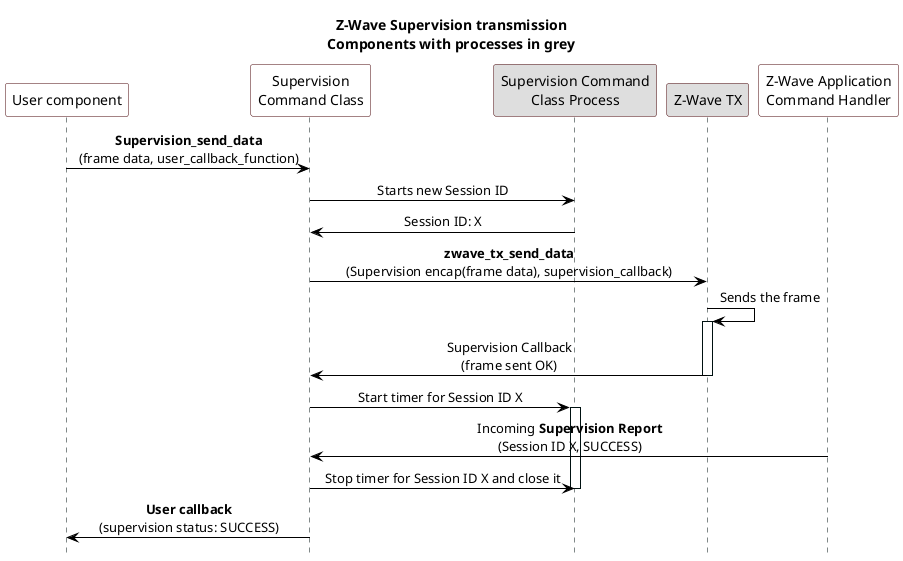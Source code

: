 @startuml

' Style for the diagram
skinparam classFontColor black
skinparam classFontSize 10
skinparam classFontName Helvetica
skinparam sequenceMessageAlign center
skinparam shadowing false
skinparam ArrowColor #000000
skinparam ParticipantBackgroundColor #FFFFFF
skinparam ParticipantBorderColor #480509
skinparam SequenceLifeLineBorderColor #001111
skinparam SequenceLifeLineBorderThickness 2
skinparam NoteBackgroundColor #FFFFFF
skinparam NoteBorderColor #000000

hide footbox
title Z-Wave Supervision transmission\nComponents with processes in grey

' List of participants
participant "User component" as u
participant "Supervision\nCommand Class" as supervision_cc
participant "Supervision Command\nClass Process" as supervision_process #DEDEDE
participant "Z-Wave TX" as tx #DEDEDE
participant "Z-Wave Application\nCommand Handler" as cc_handler

u -> supervision_cc: <b>Supervision_send_data\n(frame data, user_callback_function)
supervision_cc -> supervision_process : Starts new Session ID
supervision_process -> supervision_cc : Session ID: X

supervision_cc -> tx : <b>zwave_tx_send_data</b>\n(Supervision encap(frame data), supervision_callback)
tx -> tx: Sends the frame
activate tx

tx -> supervision_cc: Supervision Callback\n(frame sent OK)
deactivate tx
supervision_cc -> supervision_process : Start timer for Session ID X
activate supervision_process


cc_handler -> supervision_cc : Incoming <b>Supervision Report</b>\n(Session ID X, SUCCESS)

supervision_cc -> supervision_process: Stop timer for Session ID X and close it
deactivate supervision_process
supervision_cc -> u: <b>User callback</b>\n(supervision status: SUCCESS)


@enduml